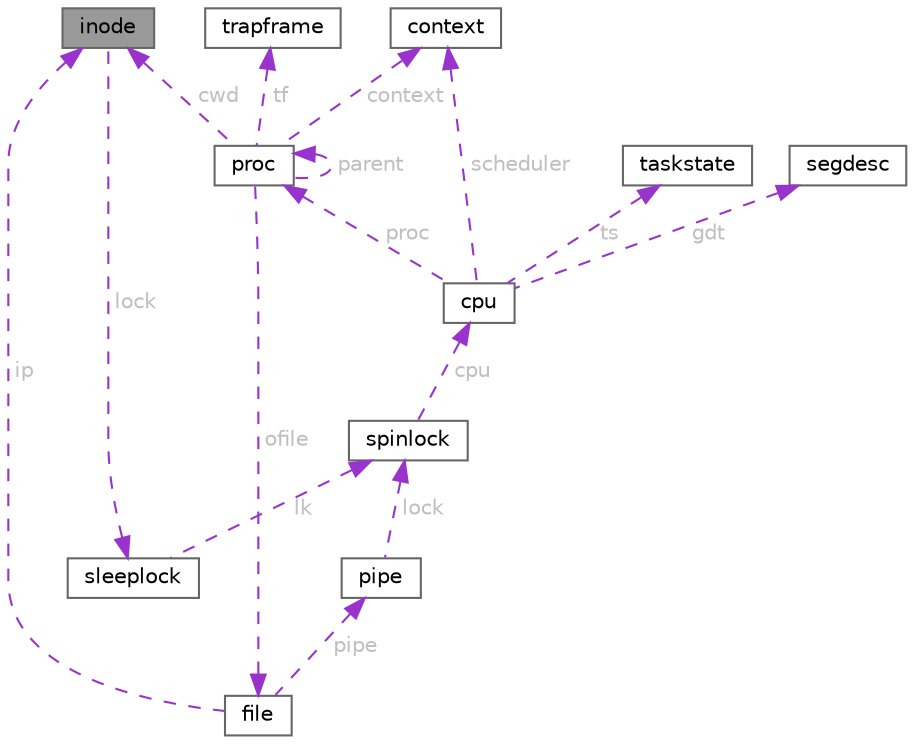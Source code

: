 digraph "inode"
{
 // LATEX_PDF_SIZE
  bgcolor="transparent";
  edge [fontname=Helvetica,fontsize=10,labelfontname=Helvetica,labelfontsize=10];
  node [fontname=Helvetica,fontsize=10,shape=box,height=0.2,width=0.4];
  Node1 [id="Node000001",label="inode",height=0.2,width=0.4,color="gray40", fillcolor="grey60", style="filled", fontcolor="black",tooltip=" "];
  Node2 -> Node1 [id="edge1_Node000001_Node000002",dir="back",color="darkorchid3",style="dashed",tooltip=" ",label=" lock",fontcolor="grey" ];
  Node2 [id="Node000002",label="sleeplock",height=0.2,width=0.4,color="gray40", fillcolor="white", style="filled",URL="$d9/dd0/structsleeplock.html",tooltip=" "];
  Node3 -> Node2 [id="edge2_Node000002_Node000003",dir="back",color="darkorchid3",style="dashed",tooltip=" ",label=" lk",fontcolor="grey" ];
  Node3 [id="Node000003",label="spinlock",height=0.2,width=0.4,color="gray40", fillcolor="white", style="filled",URL="$d1/d08/structspinlock.html",tooltip=" "];
  Node4 -> Node3 [id="edge3_Node000003_Node000004",dir="back",color="darkorchid3",style="dashed",tooltip=" ",label=" cpu",fontcolor="grey" ];
  Node4 [id="Node000004",label="cpu",height=0.2,width=0.4,color="gray40", fillcolor="white", style="filled",URL="$db/d62/structcpu.html",tooltip=" "];
  Node5 -> Node4 [id="edge4_Node000004_Node000005",dir="back",color="darkorchid3",style="dashed",tooltip=" ",label=" scheduler",fontcolor="grey" ];
  Node5 [id="Node000005",label="context",height=0.2,width=0.4,color="gray40", fillcolor="white", style="filled",URL="$d7/dfe/structcontext.html",tooltip=" "];
  Node6 -> Node4 [id="edge5_Node000004_Node000006",dir="back",color="darkorchid3",style="dashed",tooltip=" ",label=" ts",fontcolor="grey" ];
  Node6 [id="Node000006",label="taskstate",height=0.2,width=0.4,color="gray40", fillcolor="white", style="filled",URL="$dc/dd1/structtaskstate.html",tooltip=" "];
  Node7 -> Node4 [id="edge6_Node000004_Node000007",dir="back",color="darkorchid3",style="dashed",tooltip=" ",label=" gdt",fontcolor="grey" ];
  Node7 [id="Node000007",label="segdesc",height=0.2,width=0.4,color="gray40", fillcolor="white", style="filled",URL="$d8/d3e/structsegdesc.html",tooltip=" "];
  Node8 -> Node4 [id="edge7_Node000004_Node000008",dir="back",color="darkorchid3",style="dashed",tooltip=" ",label=" proc",fontcolor="grey" ];
  Node8 [id="Node000008",label="proc",height=0.2,width=0.4,color="gray40", fillcolor="white", style="filled",URL="$de/d48/structproc.html",tooltip=" "];
  Node8 -> Node8 [id="edge8_Node000008_Node000008",dir="back",color="darkorchid3",style="dashed",tooltip=" ",label=" parent",fontcolor="grey" ];
  Node9 -> Node8 [id="edge9_Node000008_Node000009",dir="back",color="darkorchid3",style="dashed",tooltip=" ",label=" tf",fontcolor="grey" ];
  Node9 [id="Node000009",label="trapframe",height=0.2,width=0.4,color="gray40", fillcolor="white", style="filled",URL="$df/d05/structtrapframe.html",tooltip=" "];
  Node5 -> Node8 [id="edge10_Node000008_Node000005",dir="back",color="darkorchid3",style="dashed",tooltip=" ",label=" context",fontcolor="grey" ];
  Node10 -> Node8 [id="edge11_Node000008_Node000010",dir="back",color="darkorchid3",style="dashed",tooltip=" ",label=" ofile",fontcolor="grey" ];
  Node10 [id="Node000010",label="file",height=0.2,width=0.4,color="gray40", fillcolor="white", style="filled",URL="$d7/d3a/structfile.html",tooltip=" "];
  Node11 -> Node10 [id="edge12_Node000010_Node000011",dir="back",color="darkorchid3",style="dashed",tooltip=" ",label=" pipe",fontcolor="grey" ];
  Node11 [id="Node000011",label="pipe",height=0.2,width=0.4,color="gray40", fillcolor="white", style="filled",URL="$d8/d53/structpipe.html",tooltip=" "];
  Node3 -> Node11 [id="edge13_Node000011_Node000003",dir="back",color="darkorchid3",style="dashed",tooltip=" ",label=" lock",fontcolor="grey" ];
  Node1 -> Node10 [id="edge14_Node000010_Node000001",dir="back",color="darkorchid3",style="dashed",tooltip=" ",label=" ip",fontcolor="grey" ];
  Node1 -> Node8 [id="edge15_Node000008_Node000001",dir="back",color="darkorchid3",style="dashed",tooltip=" ",label=" cwd",fontcolor="grey" ];
}
